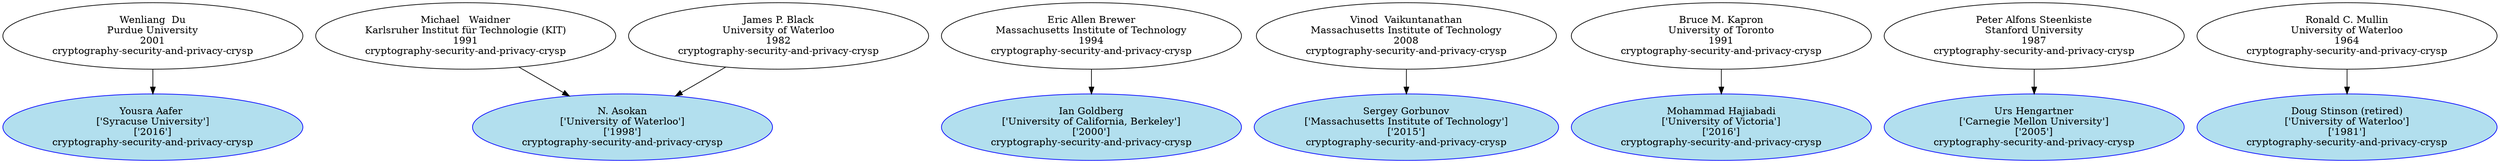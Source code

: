 digraph "Academic Genealogy for cryptography-security-and-privacy-crysp" {
	218594 [label="Yousra Aafer 
['Syracuse University']
['2016']
cryptography-security-and-privacy-crysp" color=blue fillcolor=lightblue2 style=filled]
	67046 [label="N. Asokan
['University of Waterloo']
['1998']
cryptography-security-and-privacy-crysp" color=blue fillcolor=lightblue2 style=filled]
	70144 [label="Ian Goldberg
['University of California, Berkeley']
['2000']
cryptography-security-and-privacy-crysp" color=blue fillcolor=lightblue2 style=filled]
	203875 [label="Sergey Gorbunov
['Massachusetts Institute of Technology']
['2015']
cryptography-security-and-privacy-crysp" color=blue fillcolor=lightblue2 style=filled]
	206018 [label="Mohammad Hajiabadi
['University of Victoria']
['2016']
cryptography-security-and-privacy-crysp" color=blue fillcolor=lightblue2 style=filled]
	145850 [label="Urs Hengartner
['Carnegie Mellon University']
['2005']
cryptography-security-and-privacy-crysp" color=blue fillcolor=lightblue2 style=filled]
	33044 [label="Doug Stinson (retired)
['University of Waterloo']
['1981']
cryptography-security-and-privacy-crysp" color=blue fillcolor=lightblue2 style=filled]
	81699 [label="Wenliang  Du
Purdue University
2001
cryptography-security-and-privacy-crysp"]
	120682 [label="Michael   Waidner
Karlsruher Institut für Technologie (KIT)
1991
cryptography-security-and-privacy-crysp"]
	66819 [label="James P. Black
University of Waterloo
1982
cryptography-security-and-privacy-crysp"]
	67451 [label="Eric Allen Brewer
Massachusetts Institute of Technology
1994
cryptography-security-and-privacy-crysp"]
	133526 [label="Vinod  Vaikuntanathan
Massachusetts Institute of Technology
2008
cryptography-security-and-privacy-crysp"]
	72032 [label="Bruce M. Kapron
University of Toronto
1991
cryptography-security-and-privacy-crysp"]
	50087 [label="Peter Alfons Steenkiste
Stanford University
1987
cryptography-security-and-privacy-crysp"]
	33040 [label="Ronald C. Mullin
University of Waterloo
1964
cryptography-security-and-privacy-crysp"]
	81699 -> 218594
	120682 -> 67046
	66819 -> 67046
	67451 -> 70144
	133526 -> 203875
	72032 -> 206018
	50087 -> 145850
	33040 -> 33044
}
